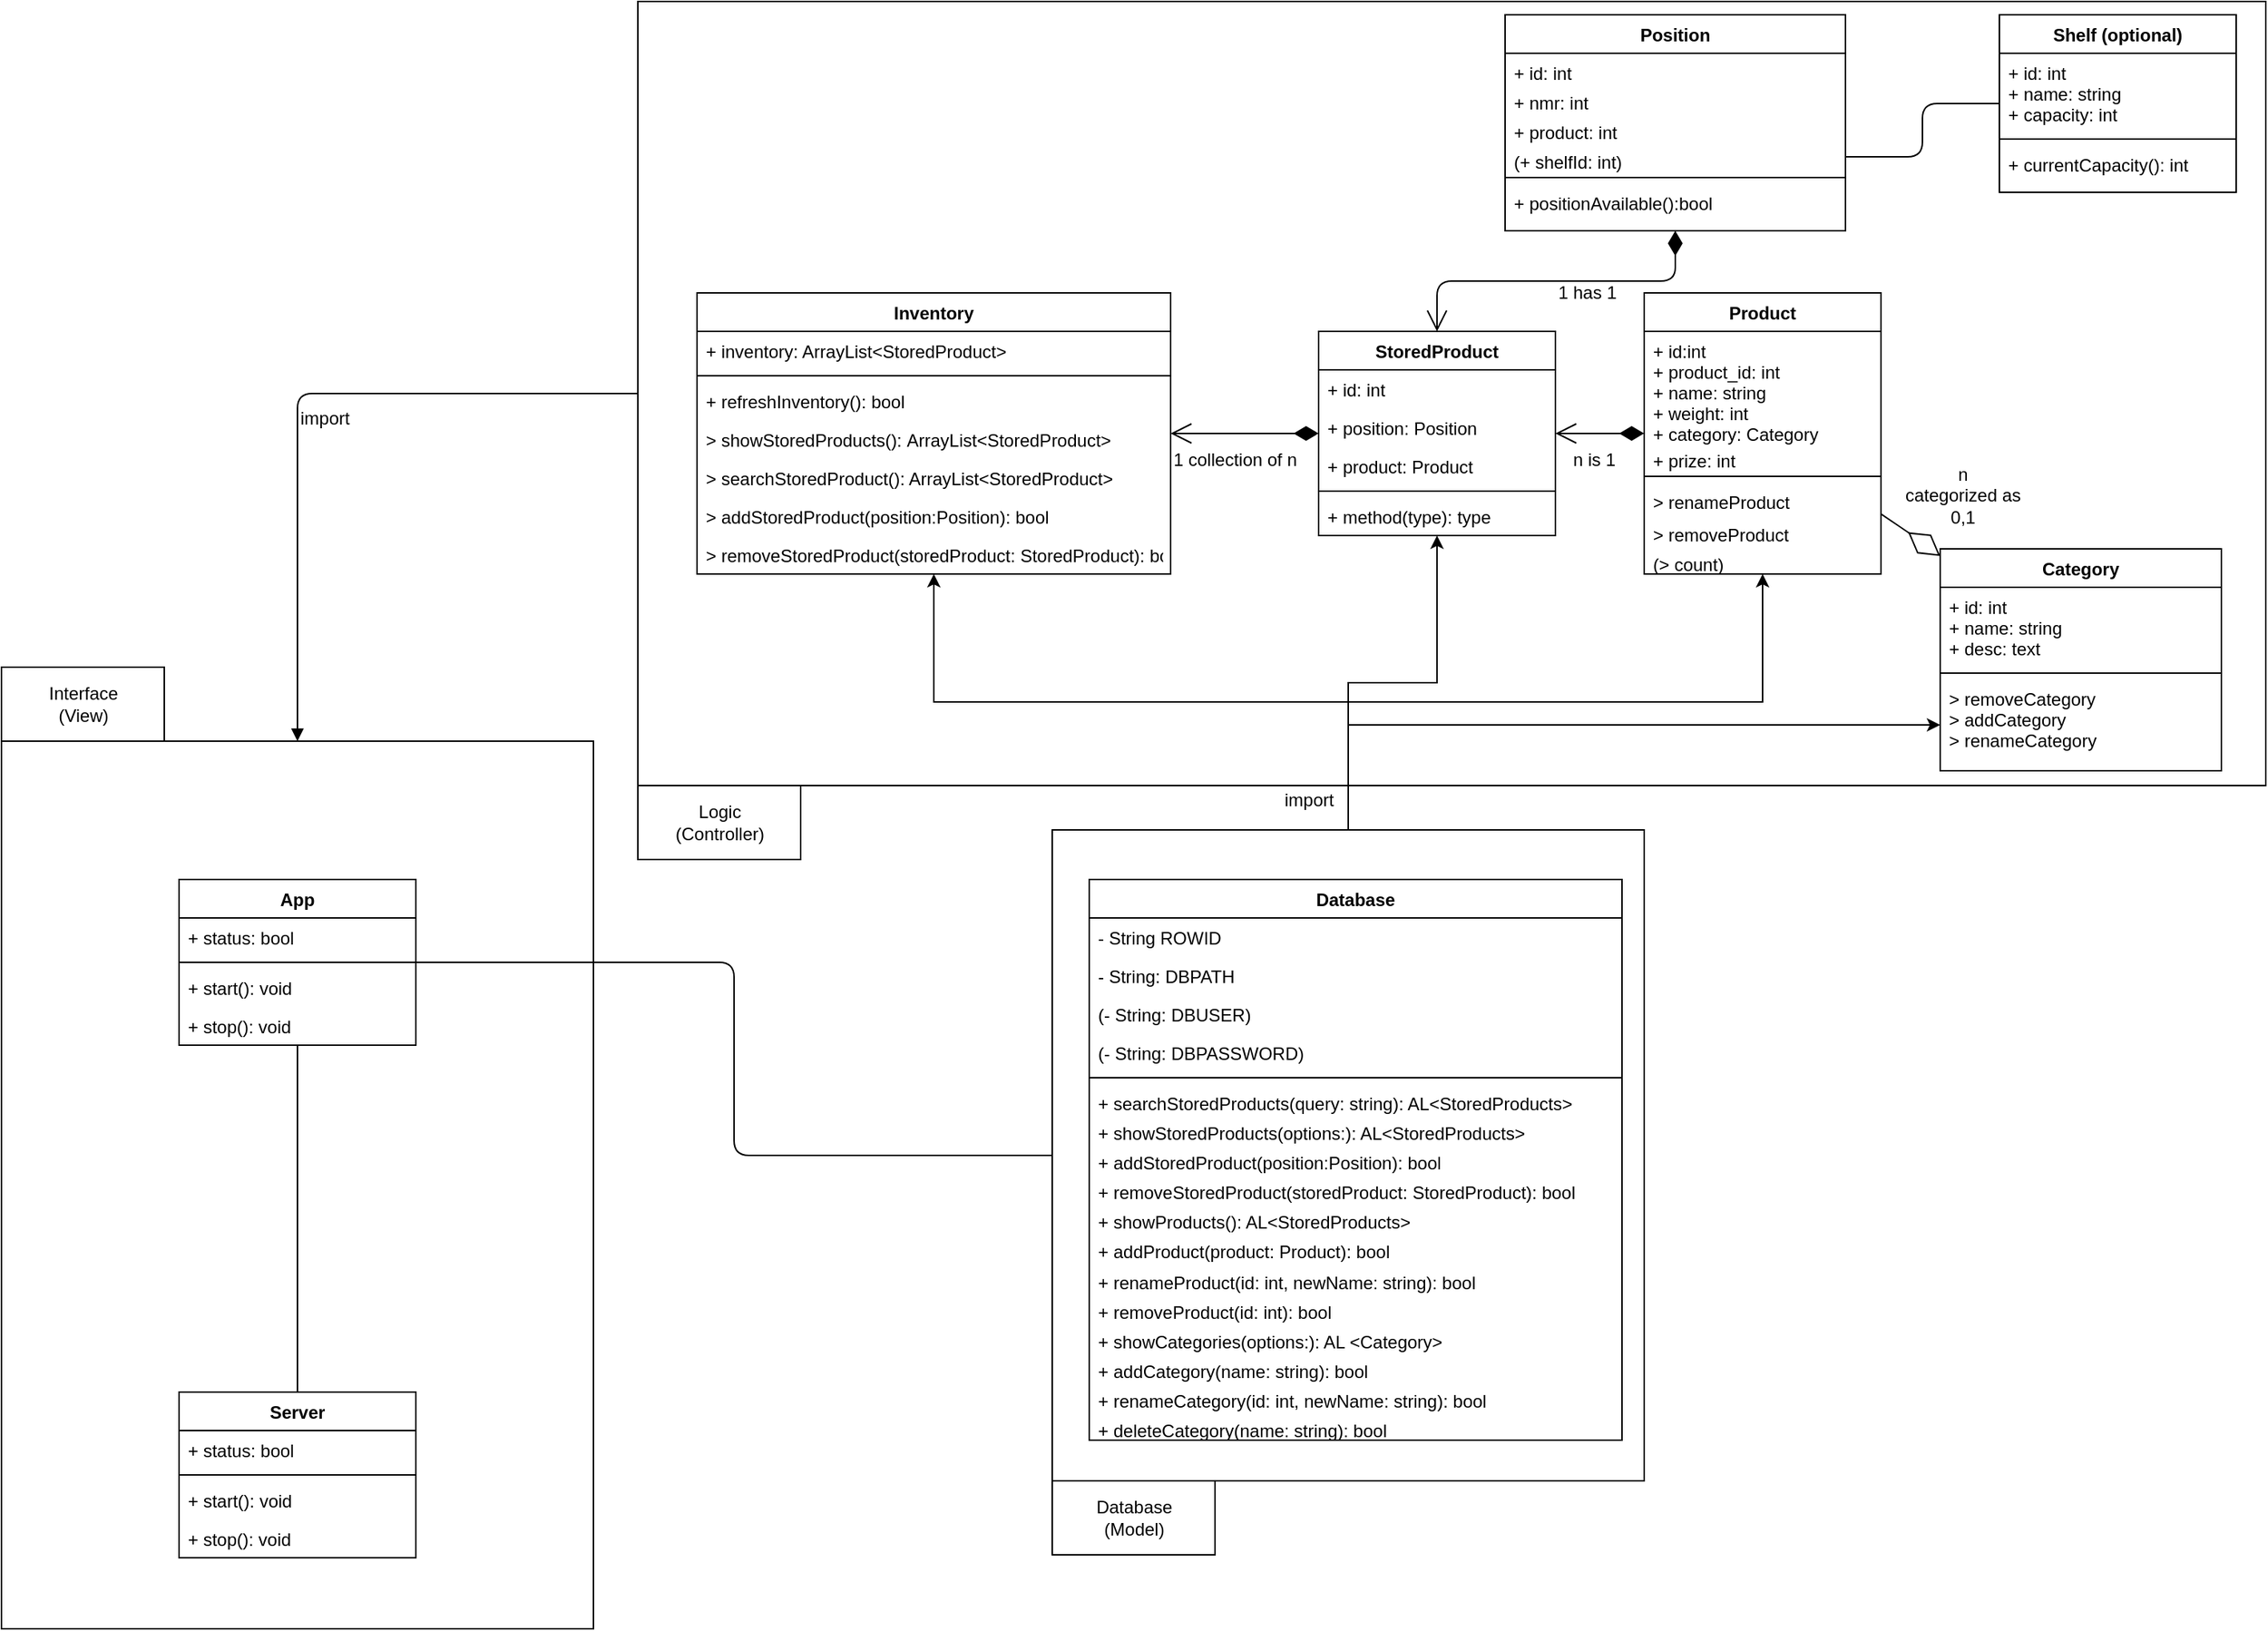 <mxfile version="12.1.7" type="device" pages="1"><diagram id="II4qITKLCi_VNjRn3j1U" name="Page-1"><mxGraphModel dx="1899" dy="792" grid="1" gridSize="10" guides="1" tooltips="1" connect="1" arrows="1" fold="1" page="1" pageScale="1" pageWidth="827" pageHeight="1169" math="0" shadow="0"><root><mxCell id="0"/><mxCell id="1" parent="0"/><mxCell id="MuC0JlUs1k2olT5uU5jN-13" value="" style="rounded=0;whiteSpace=wrap;html=1;" parent="1" vertex="1"><mxGeometry x="-290" y="10" width="1100" height="530" as="geometry"/></mxCell><mxCell id="MuC0JlUs1k2olT5uU5jN-11" value="" style="rounded=0;whiteSpace=wrap;html=1;" parent="1" vertex="1"><mxGeometry x="-10" y="570" width="400" height="440" as="geometry"/></mxCell><mxCell id="MuC0JlUs1k2olT5uU5jN-10" value="" style="rounded=0;whiteSpace=wrap;html=1;" parent="1" vertex="1"><mxGeometry x="-720" y="510" width="400" height="600" as="geometry"/></mxCell><mxCell id="Qiu1RY4GNax4AS43yLGP-1" value="Shelf (optional)" style="swimlane;fontStyle=1;align=center;verticalAlign=top;childLayout=stackLayout;horizontal=1;startSize=26;horizontalStack=0;resizeParent=1;resizeParentMax=0;resizeLast=0;collapsible=1;marginBottom=0;" parent="1" vertex="1"><mxGeometry x="630" y="19" width="160" height="120" as="geometry"/></mxCell><mxCell id="Qiu1RY4GNax4AS43yLGP-2" value="+ id: int&#10;+ name: string&#10;+ capacity: int" style="text;strokeColor=none;fillColor=none;align=left;verticalAlign=top;spacingLeft=4;spacingRight=4;overflow=hidden;rotatable=0;points=[[0,0.5],[1,0.5]];portConstraint=eastwest;" parent="Qiu1RY4GNax4AS43yLGP-1" vertex="1"><mxGeometry y="26" width="160" height="54" as="geometry"/></mxCell><mxCell id="Qiu1RY4GNax4AS43yLGP-3" value="" style="line;strokeWidth=1;fillColor=none;align=left;verticalAlign=middle;spacingTop=-1;spacingLeft=3;spacingRight=3;rotatable=0;labelPosition=right;points=[];portConstraint=eastwest;" parent="Qiu1RY4GNax4AS43yLGP-1" vertex="1"><mxGeometry y="80" width="160" height="8" as="geometry"/></mxCell><mxCell id="Qiu1RY4GNax4AS43yLGP-4" value="+ currentCapacity(): int" style="text;strokeColor=none;fillColor=none;align=left;verticalAlign=top;spacingLeft=4;spacingRight=4;overflow=hidden;rotatable=0;points=[[0,0.5],[1,0.5]];portConstraint=eastwest;" parent="Qiu1RY4GNax4AS43yLGP-1" vertex="1"><mxGeometry y="88" width="160" height="32" as="geometry"/></mxCell><mxCell id="Qiu1RY4GNax4AS43yLGP-5" value="Position" style="swimlane;fontStyle=1;align=center;verticalAlign=top;childLayout=stackLayout;horizontal=1;startSize=26;horizontalStack=0;resizeParent=1;resizeParentMax=0;resizeLast=0;collapsible=1;marginBottom=0;" parent="1" vertex="1"><mxGeometry x="296" y="19" width="230" height="146" as="geometry"/></mxCell><mxCell id="8mQVZYMGVBIPvpWRdQCe-19" value="+ id: int" style="text;strokeColor=none;fillColor=none;align=left;verticalAlign=top;spacingLeft=4;spacingRight=4;overflow=hidden;rotatable=0;points=[[0,0.5],[1,0.5]];portConstraint=eastwest;" parent="Qiu1RY4GNax4AS43yLGP-5" vertex="1"><mxGeometry y="26" width="230" height="20" as="geometry"/></mxCell><mxCell id="8mQVZYMGVBIPvpWRdQCe-22" value="+ nmr: int" style="text;strokeColor=none;fillColor=none;align=left;verticalAlign=top;spacingLeft=4;spacingRight=4;overflow=hidden;rotatable=0;points=[[0,0.5],[1,0.5]];portConstraint=eastwest;" parent="Qiu1RY4GNax4AS43yLGP-5" vertex="1"><mxGeometry y="46" width="230" height="20" as="geometry"/></mxCell><mxCell id="8mQVZYMGVBIPvpWRdQCe-20" value="+ product: int" style="text;strokeColor=none;fillColor=none;align=left;verticalAlign=top;spacingLeft=4;spacingRight=4;overflow=hidden;rotatable=0;points=[[0,0.5],[1,0.5]];portConstraint=eastwest;" parent="Qiu1RY4GNax4AS43yLGP-5" vertex="1"><mxGeometry y="66" width="230" height="20" as="geometry"/></mxCell><mxCell id="8mQVZYMGVBIPvpWRdQCe-21" value="(+ shelfId: int)" style="text;strokeColor=none;fillColor=none;align=left;verticalAlign=top;spacingLeft=4;spacingRight=4;overflow=hidden;rotatable=0;points=[[0,0.5],[1,0.5]];portConstraint=eastwest;" parent="Qiu1RY4GNax4AS43yLGP-5" vertex="1"><mxGeometry y="86" width="230" height="20" as="geometry"/></mxCell><mxCell id="Qiu1RY4GNax4AS43yLGP-7" value="" style="line;strokeWidth=1;fillColor=none;align=left;verticalAlign=middle;spacingTop=-1;spacingLeft=3;spacingRight=3;rotatable=0;labelPosition=right;points=[];portConstraint=eastwest;" parent="Qiu1RY4GNax4AS43yLGP-5" vertex="1"><mxGeometry y="106" width="230" height="8" as="geometry"/></mxCell><mxCell id="Qiu1RY4GNax4AS43yLGP-8" value="+ positionAvailable():bool" style="text;strokeColor=none;fillColor=none;align=left;verticalAlign=top;spacingLeft=4;spacingRight=4;overflow=hidden;rotatable=0;points=[[0,0.5],[1,0.5]];portConstraint=eastwest;" parent="Qiu1RY4GNax4AS43yLGP-5" vertex="1"><mxGeometry y="114" width="230" height="32" as="geometry"/></mxCell><mxCell id="Qiu1RY4GNax4AS43yLGP-9" value="Product" style="swimlane;fontStyle=1;align=center;verticalAlign=top;childLayout=stackLayout;horizontal=1;startSize=26;horizontalStack=0;resizeParent=1;resizeParentMax=0;resizeLast=0;collapsible=1;marginBottom=0;" parent="1" vertex="1"><mxGeometry x="390" y="207" width="160" height="190" as="geometry"/></mxCell><mxCell id="Qiu1RY4GNax4AS43yLGP-10" value="+ id:int&#10;+ product_id: int&#10;+ name: string&#10;+ weight: int&#10;+ category: Category" style="text;strokeColor=none;fillColor=none;align=left;verticalAlign=top;spacingLeft=4;spacingRight=4;overflow=hidden;rotatable=0;points=[[0,0.5],[1,0.5]];portConstraint=eastwest;" parent="Qiu1RY4GNax4AS43yLGP-9" vertex="1"><mxGeometry y="26" width="160" height="74" as="geometry"/></mxCell><mxCell id="AtLYLam72HxLLNufHpRY-1" value="+ prize: int" style="text;strokeColor=none;fillColor=none;align=left;verticalAlign=top;spacingLeft=4;spacingRight=4;overflow=hidden;rotatable=0;points=[[0,0.5],[1,0.5]];portConstraint=eastwest;" parent="Qiu1RY4GNax4AS43yLGP-9" vertex="1"><mxGeometry y="100" width="160" height="20" as="geometry"/></mxCell><mxCell id="Qiu1RY4GNax4AS43yLGP-11" value="" style="line;strokeWidth=1;fillColor=none;align=left;verticalAlign=middle;spacingTop=-1;spacingLeft=3;spacingRight=3;rotatable=0;labelPosition=right;points=[];portConstraint=eastwest;" parent="Qiu1RY4GNax4AS43yLGP-9" vertex="1"><mxGeometry y="120" width="160" height="8" as="geometry"/></mxCell><mxCell id="Qiu1RY4GNax4AS43yLGP-12" value="&gt; renameProduct" style="text;strokeColor=none;fillColor=none;align=left;verticalAlign=top;spacingLeft=4;spacingRight=4;overflow=hidden;rotatable=0;points=[[0,0.5],[1,0.5]];portConstraint=eastwest;" parent="Qiu1RY4GNax4AS43yLGP-9" vertex="1"><mxGeometry y="128" width="160" height="22" as="geometry"/></mxCell><mxCell id="C-HPcvjuCENW0QRDmI3f-2" value="&gt; removeProduct" style="text;strokeColor=none;fillColor=none;align=left;verticalAlign=top;spacingLeft=4;spacingRight=4;overflow=hidden;rotatable=0;points=[[0,0.5],[1,0.5]];portConstraint=eastwest;" parent="Qiu1RY4GNax4AS43yLGP-9" vertex="1"><mxGeometry y="150" width="160" height="20" as="geometry"/></mxCell><mxCell id="hjZulQvBA6jyigEJ-ACJ-21" value="(&gt; count)" style="text;strokeColor=none;fillColor=none;align=left;verticalAlign=top;spacingLeft=4;spacingRight=4;overflow=hidden;rotatable=0;points=[[0,0.5],[1,0.5]];portConstraint=eastwest;" parent="Qiu1RY4GNax4AS43yLGP-9" vertex="1"><mxGeometry y="170" width="160" height="20" as="geometry"/></mxCell><mxCell id="Qiu1RY4GNax4AS43yLGP-34" value="Category" style="swimlane;fontStyle=1;align=center;verticalAlign=top;childLayout=stackLayout;horizontal=1;startSize=26;horizontalStack=0;resizeParent=1;resizeParentMax=0;resizeLast=0;collapsible=1;marginBottom=0;" parent="1" vertex="1"><mxGeometry x="590" y="380" width="190" height="150" as="geometry"/></mxCell><mxCell id="Qiu1RY4GNax4AS43yLGP-35" value="+ id: int&#10;+ name: string&#10;+ desc: text" style="text;strokeColor=none;fillColor=none;align=left;verticalAlign=top;spacingLeft=4;spacingRight=4;overflow=hidden;rotatable=0;points=[[0,0.5],[1,0.5]];portConstraint=eastwest;" parent="Qiu1RY4GNax4AS43yLGP-34" vertex="1"><mxGeometry y="26" width="190" height="54" as="geometry"/></mxCell><mxCell id="Qiu1RY4GNax4AS43yLGP-36" value="" style="line;strokeWidth=1;fillColor=none;align=left;verticalAlign=middle;spacingTop=-1;spacingLeft=3;spacingRight=3;rotatable=0;labelPosition=right;points=[];portConstraint=eastwest;" parent="Qiu1RY4GNax4AS43yLGP-34" vertex="1"><mxGeometry y="80" width="190" height="8" as="geometry"/></mxCell><mxCell id="Qiu1RY4GNax4AS43yLGP-37" value="&gt; removeCategory&#10;&gt; addCategory&#10;&gt; renameCategory" style="text;strokeColor=none;fillColor=none;align=left;verticalAlign=top;spacingLeft=4;spacingRight=4;overflow=hidden;rotatable=0;points=[[0,0.5],[1,0.5]];portConstraint=eastwest;" parent="Qiu1RY4GNax4AS43yLGP-34" vertex="1"><mxGeometry y="88" width="190" height="62" as="geometry"/></mxCell><mxCell id="Qiu1RY4GNax4AS43yLGP-41" value="n&lt;br&gt;categorized as&lt;br&gt;0,1" style="text;html=1;resizable=0;points=[];autosize=1;align=center;verticalAlign=top;spacingTop=-4;" parent="1" vertex="1"><mxGeometry x="560" y="320" width="90" height="40" as="geometry"/></mxCell><mxCell id="ibuR769cZpBmyBUdAeHn-18" style="edgeStyle=orthogonalEdgeStyle;rounded=0;orthogonalLoop=1;jettySize=auto;html=1;" parent="1" source="MuC0JlUs1k2olT5uU5jN-11" edge="1" target="ibuR769cZpBmyBUdAeHn-8"><mxGeometry relative="1" as="geometry"><mxPoint x="-250" y="332" as="targetPoint"/></mxGeometry></mxCell><mxCell id="QKrm-Eze9-A4GsQXH-GI-1" value="Database" style="swimlane;fontStyle=1;align=center;verticalAlign=top;childLayout=stackLayout;horizontal=1;startSize=26;horizontalStack=0;resizeParent=1;resizeParentMax=0;resizeLast=0;collapsible=1;marginBottom=0;" parent="1" vertex="1"><mxGeometry x="15" y="603.5" width="360" height="379" as="geometry"/></mxCell><mxCell id="QKrm-Eze9-A4GsQXH-GI-2" value="- String ROWID&#10;&#9;&#10;&#9;String DBPATH = &quot;D:\\\\Projects\\\\Java Projects\\\\pen-testing\\\\sqlite\\\\db.pen_testing.db&quot;;&#10;&#9;&#10;&#9;String DBUSER = &quot;root&quot;;&#10;&#9;&#10;&#9;String DBPASSWORD = &quot;password&quot;;" style="text;strokeColor=none;fillColor=none;align=left;verticalAlign=top;spacingLeft=4;spacingRight=4;overflow=hidden;rotatable=0;points=[[0,0.5],[1,0.5]];portConstraint=eastwest;" parent="QKrm-Eze9-A4GsQXH-GI-1" vertex="1"><mxGeometry y="26" width="360" height="26" as="geometry"/></mxCell><mxCell id="MuC0JlUs1k2olT5uU5jN-7" value="- String: DBPATH" style="text;strokeColor=none;fillColor=none;align=left;verticalAlign=top;spacingLeft=4;spacingRight=4;overflow=hidden;rotatable=0;points=[[0,0.5],[1,0.5]];portConstraint=eastwest;" parent="QKrm-Eze9-A4GsQXH-GI-1" vertex="1"><mxGeometry y="52" width="360" height="26" as="geometry"/></mxCell><mxCell id="MuC0JlUs1k2olT5uU5jN-8" value="(- String: DBUSER)" style="text;strokeColor=none;fillColor=none;align=left;verticalAlign=top;spacingLeft=4;spacingRight=4;overflow=hidden;rotatable=0;points=[[0,0.5],[1,0.5]];portConstraint=eastwest;" parent="QKrm-Eze9-A4GsQXH-GI-1" vertex="1"><mxGeometry y="78" width="360" height="26" as="geometry"/></mxCell><mxCell id="MuC0JlUs1k2olT5uU5jN-9" value="(- String: DBPASSWORD)" style="text;strokeColor=none;fillColor=none;align=left;verticalAlign=top;spacingLeft=4;spacingRight=4;overflow=hidden;rotatable=0;points=[[0,0.5],[1,0.5]];portConstraint=eastwest;" parent="QKrm-Eze9-A4GsQXH-GI-1" vertex="1"><mxGeometry y="104" width="360" height="26" as="geometry"/></mxCell><mxCell id="QKrm-Eze9-A4GsQXH-GI-3" value="" style="line;strokeWidth=1;fillColor=none;align=left;verticalAlign=middle;spacingTop=-1;spacingLeft=3;spacingRight=3;rotatable=0;labelPosition=right;points=[];portConstraint=eastwest;" parent="QKrm-Eze9-A4GsQXH-GI-1" vertex="1"><mxGeometry y="130" width="360" height="8" as="geometry"/></mxCell><mxCell id="ibuR769cZpBmyBUdAeHn-26" value="+ searchStoredProducts(query: string): AL&lt;StoredProducts&gt;" style="text;strokeColor=none;fillColor=none;align=left;verticalAlign=top;spacingLeft=4;spacingRight=4;overflow=hidden;rotatable=0;points=[[0,0.5],[1,0.5]];portConstraint=eastwest;" parent="QKrm-Eze9-A4GsQXH-GI-1" vertex="1"><mxGeometry y="138" width="360" height="20" as="geometry"/></mxCell><mxCell id="MuC0JlUs1k2olT5uU5jN-4" value="+ showStoredProducts(options:): AL&lt;StoredProducts&gt;" style="text;strokeColor=none;fillColor=none;align=left;verticalAlign=top;spacingLeft=4;spacingRight=4;overflow=hidden;rotatable=0;points=[[0,0.5],[1,0.5]];portConstraint=eastwest;" parent="QKrm-Eze9-A4GsQXH-GI-1" vertex="1"><mxGeometry y="158" width="360" height="20" as="geometry"/></mxCell><mxCell id="ibuR769cZpBmyBUdAeHn-39" value="+ addStoredProduct(position:Position): bool" style="text;strokeColor=none;fillColor=none;align=left;verticalAlign=top;spacingLeft=4;spacingRight=4;overflow=hidden;rotatable=0;points=[[0,0.5],[1,0.5]];portConstraint=eastwest;" parent="QKrm-Eze9-A4GsQXH-GI-1" vertex="1"><mxGeometry y="178" width="360" height="20" as="geometry"/></mxCell><mxCell id="ibuR769cZpBmyBUdAeHn-36" value="+ removeStoredProduct(storedProduct: StoredProduct): bool" style="text;strokeColor=none;fillColor=none;align=left;verticalAlign=top;spacingLeft=4;spacingRight=4;overflow=hidden;rotatable=0;points=[[0,0.5],[1,0.5]];portConstraint=eastwest;" parent="QKrm-Eze9-A4GsQXH-GI-1" vertex="1"><mxGeometry y="198" width="360" height="20" as="geometry"/></mxCell><mxCell id="MuC0JlUs1k2olT5uU5jN-5" value="+ showProducts(): AL&lt;StoredProducts&gt;" style="text;strokeColor=none;fillColor=none;align=left;verticalAlign=top;spacingLeft=4;spacingRight=4;overflow=hidden;rotatable=0;points=[[0,0.5],[1,0.5]];portConstraint=eastwest;" parent="QKrm-Eze9-A4GsQXH-GI-1" vertex="1"><mxGeometry y="218" width="360" height="20" as="geometry"/></mxCell><mxCell id="ibuR769cZpBmyBUdAeHn-27" value="+ addProduct(product: Product): bool" style="text;strokeColor=none;fillColor=none;align=left;verticalAlign=top;spacingLeft=4;spacingRight=4;overflow=hidden;rotatable=0;points=[[0,0.5],[1,0.5]];portConstraint=eastwest;" parent="QKrm-Eze9-A4GsQXH-GI-1" vertex="1"><mxGeometry y="238" width="360" height="21" as="geometry"/></mxCell><mxCell id="ibuR769cZpBmyBUdAeHn-1" value="+ renameProduct(id: int, newName: string): bool" style="text;strokeColor=none;fillColor=none;align=left;verticalAlign=top;spacingLeft=4;spacingRight=4;overflow=hidden;rotatable=0;points=[[0,0.5],[1,0.5]];portConstraint=eastwest;" parent="QKrm-Eze9-A4GsQXH-GI-1" vertex="1"><mxGeometry y="259" width="360" height="20" as="geometry"/></mxCell><mxCell id="ibuR769cZpBmyBUdAeHn-28" value="+ removeProduct(id: int): bool" style="text;strokeColor=none;fillColor=none;align=left;verticalAlign=top;spacingLeft=4;spacingRight=4;overflow=hidden;rotatable=0;points=[[0,0.5],[1,0.5]];portConstraint=eastwest;" parent="QKrm-Eze9-A4GsQXH-GI-1" vertex="1"><mxGeometry y="279" width="360" height="20" as="geometry"/></mxCell><mxCell id="MuC0JlUs1k2olT5uU5jN-6" value="+ showCategories(options:): AL &lt;Category&gt;" style="text;strokeColor=none;fillColor=none;align=left;verticalAlign=top;spacingLeft=4;spacingRight=4;overflow=hidden;rotatable=0;points=[[0,0.5],[1,0.5]];portConstraint=eastwest;" parent="QKrm-Eze9-A4GsQXH-GI-1" vertex="1"><mxGeometry y="299" width="360" height="20" as="geometry"/></mxCell><mxCell id="ibuR769cZpBmyBUdAeHn-30" value="+ addCategory(name: string): bool" style="text;strokeColor=none;fillColor=none;align=left;verticalAlign=top;spacingLeft=4;spacingRight=4;overflow=hidden;rotatable=0;points=[[0,0.5],[1,0.5]];portConstraint=eastwest;" parent="QKrm-Eze9-A4GsQXH-GI-1" vertex="1"><mxGeometry y="319" width="360" height="20" as="geometry"/></mxCell><mxCell id="ibuR769cZpBmyBUdAeHn-25" value="+ renameCategory(id: int, newName: string): bool" style="text;strokeColor=none;fillColor=none;align=left;verticalAlign=top;spacingLeft=4;spacingRight=4;overflow=hidden;rotatable=0;points=[[0,0.5],[1,0.5]];portConstraint=eastwest;" parent="QKrm-Eze9-A4GsQXH-GI-1" vertex="1"><mxGeometry y="339" width="360" height="20" as="geometry"/></mxCell><mxCell id="ibuR769cZpBmyBUdAeHn-31" value="+ deleteCategory(name: string): bool" style="text;strokeColor=none;fillColor=none;align=left;verticalAlign=top;spacingLeft=4;spacingRight=4;overflow=hidden;rotatable=0;points=[[0,0.5],[1,0.5]];portConstraint=eastwest;" parent="QKrm-Eze9-A4GsQXH-GI-1" vertex="1"><mxGeometry y="359" width="360" height="20" as="geometry"/></mxCell><mxCell id="8mQVZYMGVBIPvpWRdQCe-23" value="" style="endArrow=none;html=1;edgeStyle=orthogonalEdgeStyle;" parent="1" source="Qiu1RY4GNax4AS43yLGP-1" target="8mQVZYMGVBIPvpWRdQCe-21" edge="1"><mxGeometry relative="1" as="geometry"><mxPoint x="200" y="620" as="sourcePoint"/><mxPoint x="520" y="145" as="targetPoint"/></mxGeometry></mxCell><mxCell id="ibuR769cZpBmyBUdAeHn-8" value="Inventory" style="swimlane;fontStyle=1;align=center;verticalAlign=top;childLayout=stackLayout;horizontal=1;startSize=26;horizontalStack=0;resizeParent=1;resizeParentMax=0;resizeLast=0;collapsible=1;marginBottom=0;" parent="1" vertex="1"><mxGeometry x="-250" y="207" width="320" height="190" as="geometry"/></mxCell><mxCell id="ibuR769cZpBmyBUdAeHn-9" value="+ inventory: ArrayList&lt;StoredProduct&gt;" style="text;strokeColor=none;fillColor=none;align=left;verticalAlign=top;spacingLeft=4;spacingRight=4;overflow=hidden;rotatable=0;points=[[0,0.5],[1,0.5]];portConstraint=eastwest;" parent="ibuR769cZpBmyBUdAeHn-8" vertex="1"><mxGeometry y="26" width="320" height="26" as="geometry"/></mxCell><mxCell id="ibuR769cZpBmyBUdAeHn-10" value="" style="line;strokeWidth=1;fillColor=none;align=left;verticalAlign=middle;spacingTop=-1;spacingLeft=3;spacingRight=3;rotatable=0;labelPosition=right;points=[];portConstraint=eastwest;" parent="ibuR769cZpBmyBUdAeHn-8" vertex="1"><mxGeometry y="52" width="320" height="8" as="geometry"/></mxCell><mxCell id="ibuR769cZpBmyBUdAeHn-11" value="+ refreshInventory(): bool" style="text;strokeColor=none;fillColor=none;align=left;verticalAlign=top;spacingLeft=4;spacingRight=4;overflow=hidden;rotatable=0;points=[[0,0.5],[1,0.5]];portConstraint=eastwest;" parent="ibuR769cZpBmyBUdAeHn-8" vertex="1"><mxGeometry y="60" width="320" height="26" as="geometry"/></mxCell><mxCell id="ibuR769cZpBmyBUdAeHn-24" value="&gt; showStoredProducts(): ArrayList&lt;StoredProduct&gt;" style="text;strokeColor=none;fillColor=none;align=left;verticalAlign=top;spacingLeft=4;spacingRight=4;overflow=hidden;rotatable=0;points=[[0,0.5],[1,0.5]];portConstraint=eastwest;" parent="ibuR769cZpBmyBUdAeHn-8" vertex="1"><mxGeometry y="86" width="320" height="26" as="geometry"/></mxCell><mxCell id="xI1_YKq2kXWIpsKkA5Jj-1" value="&gt; searchStoredProduct(): ArrayList&lt;StoredProduct&gt;" style="text;strokeColor=none;fillColor=none;align=left;verticalAlign=top;spacingLeft=4;spacingRight=4;overflow=hidden;rotatable=0;points=[[0,0.5],[1,0.5]];portConstraint=eastwest;" parent="ibuR769cZpBmyBUdAeHn-8" vertex="1"><mxGeometry y="112" width="320" height="26" as="geometry"/></mxCell><mxCell id="ibuR769cZpBmyBUdAeHn-32" value="&gt; addStoredProduct(position:Position): bool" style="text;strokeColor=none;fillColor=none;align=left;verticalAlign=top;spacingLeft=4;spacingRight=4;overflow=hidden;rotatable=0;points=[[0,0.5],[1,0.5]];portConstraint=eastwest;" parent="ibuR769cZpBmyBUdAeHn-8" vertex="1"><mxGeometry y="138" width="320" height="26" as="geometry"/></mxCell><mxCell id="ibuR769cZpBmyBUdAeHn-33" value="&gt; removeStoredProduct(storedProduct: StoredProduct): bool" style="text;strokeColor=none;fillColor=none;align=left;verticalAlign=top;spacingLeft=4;spacingRight=4;overflow=hidden;rotatable=0;points=[[0,0.5],[1,0.5]];portConstraint=eastwest;" parent="ibuR769cZpBmyBUdAeHn-8" vertex="1"><mxGeometry y="164" width="320" height="26" as="geometry"/></mxCell><mxCell id="ibuR769cZpBmyBUdAeHn-20" style="edgeStyle=orthogonalEdgeStyle;rounded=0;orthogonalLoop=1;jettySize=auto;html=1;" parent="1" source="MuC0JlUs1k2olT5uU5jN-11" target="Qiu1RY4GNax4AS43yLGP-9" edge="1"><mxGeometry relative="1" as="geometry"><mxPoint x="400" y="640" as="sourcePoint"/></mxGeometry></mxCell><mxCell id="ibuR769cZpBmyBUdAeHn-22" style="edgeStyle=orthogonalEdgeStyle;rounded=0;orthogonalLoop=1;jettySize=auto;html=1;" parent="1" source="MuC0JlUs1k2olT5uU5jN-11" target="Qiu1RY4GNax4AS43yLGP-37" edge="1"><mxGeometry relative="1" as="geometry"><mxPoint x="120" y="640" as="sourcePoint"/></mxGeometry></mxCell><mxCell id="ibuR769cZpBmyBUdAeHn-23" value="import" style="text;html=1;resizable=0;points=[];autosize=1;align=left;verticalAlign=top;spacingTop=-4;" parent="1" vertex="1"><mxGeometry x="145" y="540" width="50" height="20" as="geometry"/></mxCell><mxCell id="OFnzm7iaJnwIENqA8FYo-10" value="StoredProduct" style="swimlane;fontStyle=1;align=center;verticalAlign=top;childLayout=stackLayout;horizontal=1;startSize=26;horizontalStack=0;resizeParent=1;resizeParentMax=0;resizeLast=0;collapsible=1;marginBottom=0;" parent="1" vertex="1"><mxGeometry x="170" y="233" width="160" height="138" as="geometry"/></mxCell><mxCell id="C-HPcvjuCENW0QRDmI3f-1" value="+ id: int" style="text;strokeColor=none;fillColor=none;align=left;verticalAlign=top;spacingLeft=4;spacingRight=4;overflow=hidden;rotatable=0;points=[[0,0.5],[1,0.5]];portConstraint=eastwest;" parent="OFnzm7iaJnwIENqA8FYo-10" vertex="1"><mxGeometry y="26" width="160" height="26" as="geometry"/></mxCell><mxCell id="OFnzm7iaJnwIENqA8FYo-11" value="+ position: Position" style="text;strokeColor=none;fillColor=none;align=left;verticalAlign=top;spacingLeft=4;spacingRight=4;overflow=hidden;rotatable=0;points=[[0,0.5],[1,0.5]];portConstraint=eastwest;" parent="OFnzm7iaJnwIENqA8FYo-10" vertex="1"><mxGeometry y="52" width="160" height="26" as="geometry"/></mxCell><mxCell id="OFnzm7iaJnwIENqA8FYo-14" value="+ product: Product" style="text;strokeColor=none;fillColor=none;align=left;verticalAlign=top;spacingLeft=4;spacingRight=4;overflow=hidden;rotatable=0;points=[[0,0.5],[1,0.5]];portConstraint=eastwest;" parent="OFnzm7iaJnwIENqA8FYo-10" vertex="1"><mxGeometry y="78" width="160" height="26" as="geometry"/></mxCell><mxCell id="OFnzm7iaJnwIENqA8FYo-12" value="" style="line;strokeWidth=1;fillColor=none;align=left;verticalAlign=middle;spacingTop=-1;spacingLeft=3;spacingRight=3;rotatable=0;labelPosition=right;points=[];portConstraint=eastwest;" parent="OFnzm7iaJnwIENqA8FYo-10" vertex="1"><mxGeometry y="104" width="160" height="8" as="geometry"/></mxCell><mxCell id="OFnzm7iaJnwIENqA8FYo-13" value="+ method(type): type" style="text;strokeColor=none;fillColor=none;align=left;verticalAlign=top;spacingLeft=4;spacingRight=4;overflow=hidden;rotatable=0;points=[[0,0.5],[1,0.5]];portConstraint=eastwest;" parent="OFnzm7iaJnwIENqA8FYo-10" vertex="1"><mxGeometry y="112" width="160" height="26" as="geometry"/></mxCell><mxCell id="OFnzm7iaJnwIENqA8FYo-22" value="1 has 1" style="text;html=1;resizable=0;points=[];autosize=1;align=left;verticalAlign=top;spacingTop=-4;" parent="1" vertex="1"><mxGeometry x="330" y="197" width="50" height="20" as="geometry"/></mxCell><mxCell id="hjZulQvBA6jyigEJ-ACJ-5" value="Server" style="swimlane;fontStyle=1;align=center;verticalAlign=top;childLayout=stackLayout;horizontal=1;startSize=26;horizontalStack=0;resizeParent=1;resizeParentMax=0;resizeLast=0;collapsible=1;marginBottom=0;" parent="1" vertex="1"><mxGeometry x="-600" y="950" width="160" height="112" as="geometry"/></mxCell><mxCell id="hjZulQvBA6jyigEJ-ACJ-6" value="+ status: bool" style="text;strokeColor=none;fillColor=none;align=left;verticalAlign=top;spacingLeft=4;spacingRight=4;overflow=hidden;rotatable=0;points=[[0,0.5],[1,0.5]];portConstraint=eastwest;" parent="hjZulQvBA6jyigEJ-ACJ-5" vertex="1"><mxGeometry y="26" width="160" height="26" as="geometry"/></mxCell><mxCell id="hjZulQvBA6jyigEJ-ACJ-7" value="" style="line;strokeWidth=1;fillColor=none;align=left;verticalAlign=middle;spacingTop=-1;spacingLeft=3;spacingRight=3;rotatable=0;labelPosition=right;points=[];portConstraint=eastwest;" parent="hjZulQvBA6jyigEJ-ACJ-5" vertex="1"><mxGeometry y="52" width="160" height="8" as="geometry"/></mxCell><mxCell id="hjZulQvBA6jyigEJ-ACJ-8" value="+ start(): void" style="text;strokeColor=none;fillColor=none;align=left;verticalAlign=top;spacingLeft=4;spacingRight=4;overflow=hidden;rotatable=0;points=[[0,0.5],[1,0.5]];portConstraint=eastwest;" parent="hjZulQvBA6jyigEJ-ACJ-5" vertex="1"><mxGeometry y="60" width="160" height="26" as="geometry"/></mxCell><mxCell id="hjZulQvBA6jyigEJ-ACJ-9" value="+ stop(): void" style="text;strokeColor=none;fillColor=none;align=left;verticalAlign=top;spacingLeft=4;spacingRight=4;overflow=hidden;rotatable=0;points=[[0,0.5],[1,0.5]];portConstraint=eastwest;" parent="hjZulQvBA6jyigEJ-ACJ-5" vertex="1"><mxGeometry y="86" width="160" height="26" as="geometry"/></mxCell><mxCell id="hjZulQvBA6jyigEJ-ACJ-10" value="App" style="swimlane;fontStyle=1;align=center;verticalAlign=top;childLayout=stackLayout;horizontal=1;startSize=26;horizontalStack=0;resizeParent=1;resizeParentMax=0;resizeLast=0;collapsible=1;marginBottom=0;" parent="1" vertex="1"><mxGeometry x="-600" y="603.5" width="160" height="112" as="geometry"/></mxCell><mxCell id="hjZulQvBA6jyigEJ-ACJ-11" value="+ status: bool" style="text;strokeColor=none;fillColor=none;align=left;verticalAlign=top;spacingLeft=4;spacingRight=4;overflow=hidden;rotatable=0;points=[[0,0.5],[1,0.5]];portConstraint=eastwest;" parent="hjZulQvBA6jyigEJ-ACJ-10" vertex="1"><mxGeometry y="26" width="160" height="26" as="geometry"/></mxCell><mxCell id="hjZulQvBA6jyigEJ-ACJ-12" value="" style="line;strokeWidth=1;fillColor=none;align=left;verticalAlign=middle;spacingTop=-1;spacingLeft=3;spacingRight=3;rotatable=0;labelPosition=right;points=[];portConstraint=eastwest;" parent="hjZulQvBA6jyigEJ-ACJ-10" vertex="1"><mxGeometry y="52" width="160" height="8" as="geometry"/></mxCell><mxCell id="hjZulQvBA6jyigEJ-ACJ-13" value="+ start(): void" style="text;strokeColor=none;fillColor=none;align=left;verticalAlign=top;spacingLeft=4;spacingRight=4;overflow=hidden;rotatable=0;points=[[0,0.5],[1,0.5]];portConstraint=eastwest;" parent="hjZulQvBA6jyigEJ-ACJ-10" vertex="1"><mxGeometry y="60" width="160" height="26" as="geometry"/></mxCell><mxCell id="hjZulQvBA6jyigEJ-ACJ-14" value="+ stop(): void" style="text;strokeColor=none;fillColor=none;align=left;verticalAlign=top;spacingLeft=4;spacingRight=4;overflow=hidden;rotatable=0;points=[[0,0.5],[1,0.5]];portConstraint=eastwest;" parent="hjZulQvBA6jyigEJ-ACJ-10" vertex="1"><mxGeometry y="86" width="160" height="26" as="geometry"/></mxCell><mxCell id="hjZulQvBA6jyigEJ-ACJ-15" value="" style="endArrow=none;html=1;edgeStyle=orthogonalEdgeStyle;exitX=0.5;exitY=0;exitDx=0;exitDy=0;" parent="1" source="hjZulQvBA6jyigEJ-ACJ-5" target="hjZulQvBA6jyigEJ-ACJ-10" edge="1"><mxGeometry relative="1" as="geometry"><mxPoint x="-240" y="1080" as="sourcePoint"/><mxPoint x="-80" y="1080" as="targetPoint"/></mxGeometry></mxCell><mxCell id="hjZulQvBA6jyigEJ-ACJ-18" value="" style="endArrow=none;html=1;edgeStyle=orthogonalEdgeStyle;" parent="1" source="hjZulQvBA6jyigEJ-ACJ-10" target="MuC0JlUs1k2olT5uU5jN-11" edge="1"><mxGeometry relative="1" as="geometry"><mxPoint x="-240" y="1080" as="sourcePoint"/><mxPoint x="-80" y="1080" as="targetPoint"/></mxGeometry></mxCell><mxCell id="C-HPcvjuCENW0QRDmI3f-6" value="" style="endArrow=open;html=1;endSize=12;startArrow=diamondThin;startSize=14;startFill=1;edgeStyle=orthogonalEdgeStyle;align=left;verticalAlign=bottom;" parent="1" source="OFnzm7iaJnwIENqA8FYo-10" target="ibuR769cZpBmyBUdAeHn-8" edge="1"><mxGeometry x="0.004" y="-124" relative="1" as="geometry"><mxPoint x="-240" y="1080" as="sourcePoint"/><mxPoint x="-80" y="1080" as="targetPoint"/><mxPoint x="17" y="2" as="offset"/></mxGeometry></mxCell><mxCell id="C-HPcvjuCENW0QRDmI3f-7" value="1 collection of n" style="text;html=1;resizable=0;points=[];autosize=1;align=left;verticalAlign=top;spacingTop=-4;" parent="1" vertex="1"><mxGeometry x="70" y="310" width="100" height="20" as="geometry"/></mxCell><mxCell id="C-HPcvjuCENW0QRDmI3f-8" value="" style="endArrow=open;html=1;endSize=12;startArrow=diamondThin;startSize=14;startFill=1;edgeStyle=orthogonalEdgeStyle;align=left;verticalAlign=bottom;" parent="1" source="Qiu1RY4GNax4AS43yLGP-5" target="OFnzm7iaJnwIENqA8FYo-10" edge="1"><mxGeometry x="0.004" y="-124" relative="1" as="geometry"><mxPoint x="205" y="311.667" as="sourcePoint"/><mxPoint x="100" y="311.667" as="targetPoint"/><mxPoint x="17" y="2" as="offset"/></mxGeometry></mxCell><mxCell id="C-HPcvjuCENW0QRDmI3f-10" value="" style="endArrow=open;html=1;endSize=12;startArrow=diamondThin;startSize=14;startFill=1;edgeStyle=orthogonalEdgeStyle;align=left;verticalAlign=bottom;" parent="1" source="Qiu1RY4GNax4AS43yLGP-9" target="OFnzm7iaJnwIENqA8FYo-10" edge="1"><mxGeometry x="0.004" y="-124" relative="1" as="geometry"><mxPoint x="420.833" y="175" as="sourcePoint"/><mxPoint x="285" y="243" as="targetPoint"/><mxPoint x="17" y="2" as="offset"/></mxGeometry></mxCell><mxCell id="C-HPcvjuCENW0QRDmI3f-11" value="n is 1" style="text;html=1;resizable=0;points=[];autosize=1;align=left;verticalAlign=top;spacingTop=-4;" parent="1" vertex="1"><mxGeometry x="340" y="310" width="40" height="20" as="geometry"/></mxCell><mxCell id="C-HPcvjuCENW0QRDmI3f-16" value="" style="endArrow=diamondThin;endFill=0;endSize=24;html=1;" parent="1" source="Qiu1RY4GNax4AS43yLGP-9" target="Qiu1RY4GNax4AS43yLGP-34" edge="1"><mxGeometry width="160" relative="1" as="geometry"><mxPoint x="230" y="1080" as="sourcePoint"/><mxPoint x="390" y="1080" as="targetPoint"/><Array as="points"><mxPoint x="570" y="370"/></Array></mxGeometry></mxCell><mxCell id="MuC0JlUs1k2olT5uU5jN-14" value="Interface&lt;br&gt;(View)" style="html=1;" parent="1" vertex="1"><mxGeometry x="-720" y="460" width="110" height="50" as="geometry"/></mxCell><mxCell id="MuC0JlUs1k2olT5uU5jN-16" value="Database&lt;br&gt;(Model)" style="html=1;" parent="1" vertex="1"><mxGeometry x="-10" y="1010" width="110" height="50" as="geometry"/></mxCell><mxCell id="MuC0JlUs1k2olT5uU5jN-17" value="Logic&lt;br&gt;(Controller)" style="html=1;" parent="1" vertex="1"><mxGeometry x="-290" y="540" width="110" height="50" as="geometry"/></mxCell><mxCell id="IPigWX0erDNAYtygP1k7-4" value="" style="endArrow=block;endFill=1;html=1;edgeStyle=orthogonalEdgeStyle;align=left;verticalAlign=top;entryX=0.5;entryY=0;entryDx=0;entryDy=0;" parent="1" source="MuC0JlUs1k2olT5uU5jN-13" target="MuC0JlUs1k2olT5uU5jN-10" edge="1"><mxGeometry x="-1" relative="1" as="geometry"><mxPoint x="-680" y="300" as="sourcePoint"/><mxPoint x="-520" y="300" as="targetPoint"/></mxGeometry></mxCell><mxCell id="IPigWX0erDNAYtygP1k7-5" value="" style="resizable=0;html=1;align=left;verticalAlign=bottom;labelBackgroundColor=#ffffff;fontSize=10;" parent="IPigWX0erDNAYtygP1k7-4" connectable="0" vertex="1"><mxGeometry x="-1" relative="1" as="geometry"/></mxCell><mxCell id="IPigWX0erDNAYtygP1k7-6" value="import" style="text;html=1;resizable=0;points=[];autosize=1;align=left;verticalAlign=top;spacingTop=-4;" parent="1" vertex="1"><mxGeometry x="-520" y="282" width="50" height="20" as="geometry"/></mxCell><mxCell id="IPigWX0erDNAYtygP1k7-7" style="edgeStyle=orthogonalEdgeStyle;rounded=0;orthogonalLoop=1;jettySize=auto;html=1;" parent="1" source="MuC0JlUs1k2olT5uU5jN-11" target="OFnzm7iaJnwIENqA8FYo-10" edge="1"><mxGeometry relative="1" as="geometry"><mxPoint x="205" y="580" as="sourcePoint"/><mxPoint x="480" y="407" as="targetPoint"/></mxGeometry></mxCell></root></mxGraphModel></diagram></mxfile>